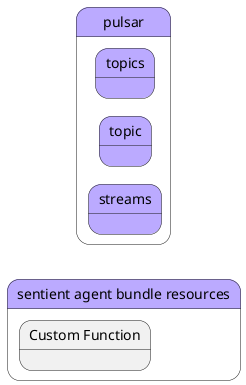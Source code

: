 @startuml
left to right direction




state "sentient agent bundle resources" as pstatename #bbaaff {
    state "Custom Function" as sabrfunction {
    }
}

        state "pulsar" as pulsar #bbaaff {
state "streams" as pulsarstreams #bbaaff {
}
}


        state "pulsar" as pulsar #bbaaff {
state "topic" as pulsartopic #bbaaff {
}
}


        state "pulsar" as pulsar #bbaaff {
state "topics" as pulsartopics #bbaaff {
}
}






@enduml
